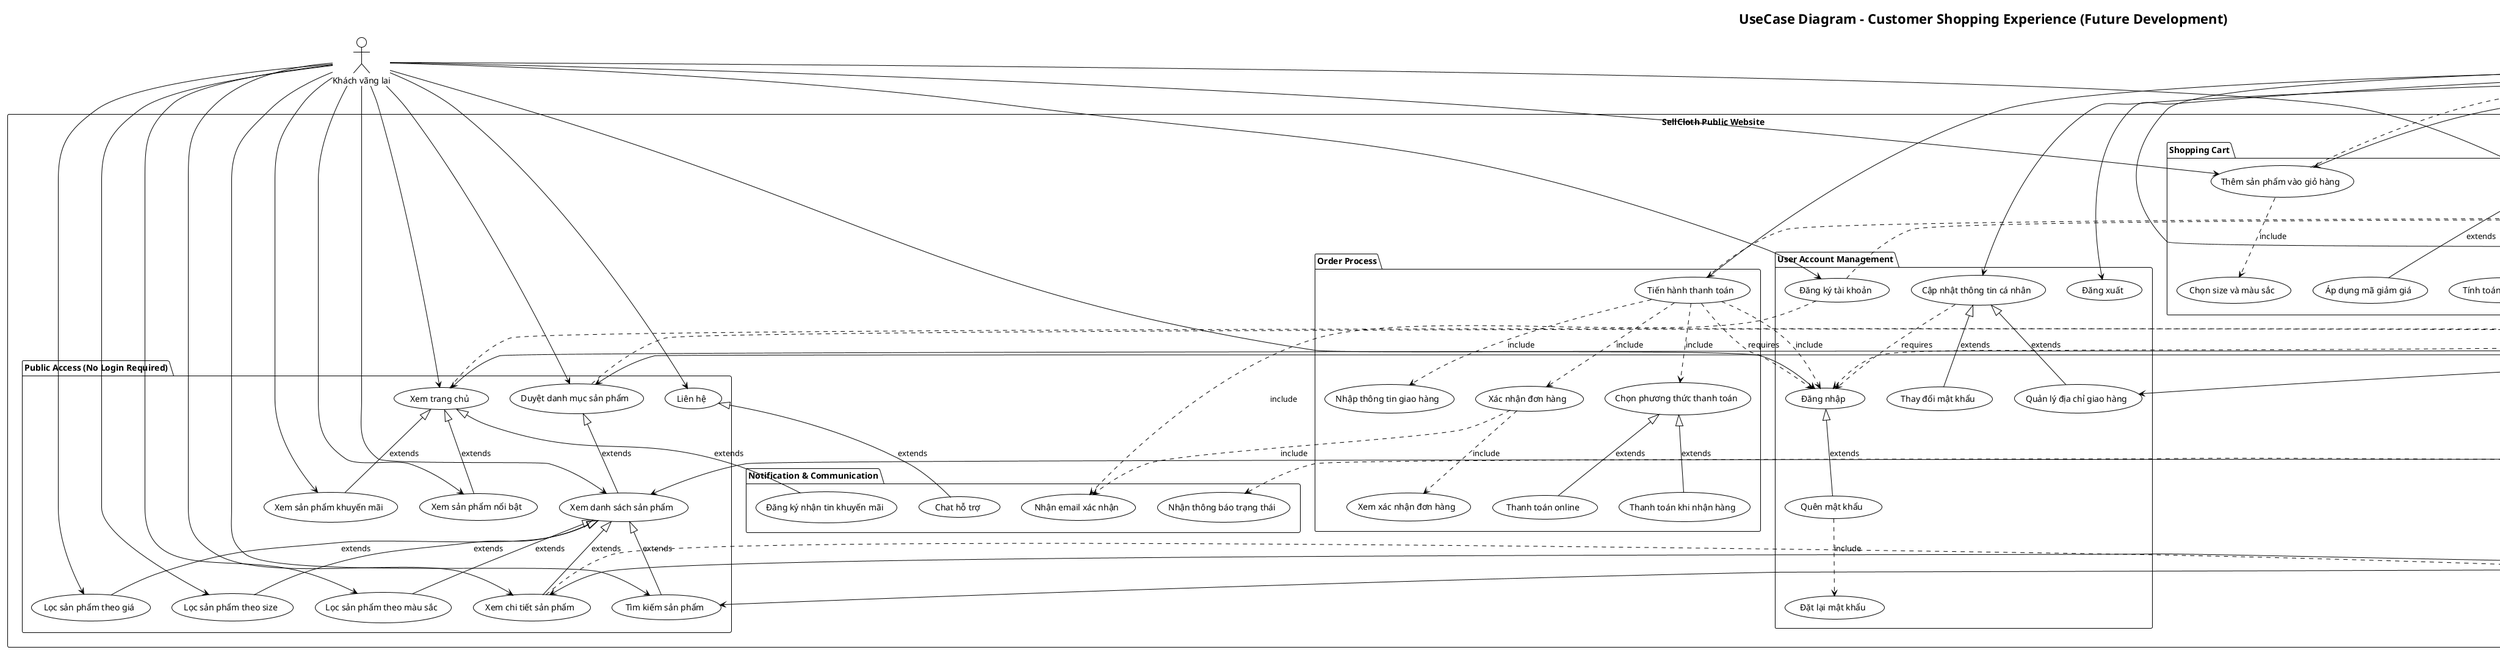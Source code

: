 @startuml SellCloth-Customer-UseCase
!theme plain
title UseCase Diagram - Customer Shopping Experience (Future Development)

' Actors
actor "Khách vãng lai" as Visitor
actor "Khách hàng đã đăng ký" as Customer

' System boundary
rectangle "SellCloth Public Website" {
  
  package "Public Access (No Login Required)" {
    usecase "Xem trang chủ" as UC_ViewHomepage
    usecase "Duyệt danh mục sản phẩm" as UC_BrowseCategories
    usecase "Xem danh sách sản phẩm" as UC_ViewProductList
    usecase "Xem chi tiết sản phẩm" as UC_ViewProductDetails
    usecase "Tìm kiếm sản phẩm" as UC_SearchProducts
    usecase "Lọc sản phẩm theo giá" as UC_FilterByPrice
    usecase "Lọc sản phẩm theo size" as UC_FilterBySize
    usecase "Lọc sản phẩm theo màu sắc" as UC_FilterByColor
    usecase "Xem sản phẩm nổi bật" as UC_ViewFeaturedProducts
    usecase "Xem sản phẩm khuyến mãi" as UC_ViewSaleProducts
    usecase "Liên hệ" as UC_Contact
  }
  
  package "Shopping Cart" {
    usecase "Thêm sản phẩm vào giỏ hàng" as UC_AddToCart
    usecase "Xem giỏ hàng" as UC_ViewCart
    usecase "Cập nhật số lượng trong giỏ" as UC_UpdateCartQuantity
    usecase "Xóa sản phẩm khỏi giỏ" as UC_RemoveFromCart
    usecase "Áp dụng mã giảm giá" as UC_ApplyCoupon
    usecase "Tính toán tổng tiền" as UC_CalculateTotal
    usecase "Chọn size và màu sắc" as UC_SelectVariants
  }
  
  package "User Account Management" {
    usecase "Đăng ký tài khoản" as UC_Register
    usecase "Đăng nhập" as UC_Login
    usecase "Đăng xuất" as UC_Logout
    usecase "Quên mật khẩu" as UC_ForgotPassword
    usecase "Đặt lại mật khẩu" as UC_ResetPassword
    usecase "Cập nhật thông tin cá nhân" as UC_UpdateProfile
    usecase "Thay đổi mật khẩu" as UC_ChangePassword
    usecase "Quản lý địa chỉ giao hàng" as UC_ManageAddresses
  }
  
  package "Order Process" {
    usecase "Tiến hành thanh toán" as UC_Checkout
    usecase "Nhập thông tin giao hàng" as UC_EnterShippingInfo
    usecase "Chọn phương thức thanh toán" as UC_SelectPaymentMethod
    usecase "Xác nhận đơn hàng" as UC_ConfirmOrder
    usecase "Thanh toán online" as UC_OnlinePayment
    usecase "Thanh toán khi nhận hàng" as UC_CODPayment
    usecase "Xem xác nhận đơn hàng" as UC_ViewOrderConfirmation
  }
  
  package "Order Management" {
    usecase "Xem lịch sử đơn hàng" as UC_ViewOrderHistory
    usecase "Xem chi tiết đơn hàng" as UC_ViewOrderDetails
    usecase "Theo dõi trạng thái đơn hàng" as UC_TrackOrder
    usecase "Hủy đơn hàng" as UC_CancelOrder
    usecase "Đánh giá sản phẩm" as UC_ReviewProduct
    usecase "Yêu cầu đổi trả" as UC_RequestReturn
  }
  
  package "Notification & Communication" {
    usecase "Nhận email xác nhận" as UC_ReceiveConfirmationEmail
    usecase "Nhận thông báo trạng thái" as UC_ReceiveStatusNotification
    usecase "Đăng ký nhận tin khuyến mãi" as UC_SubscribeNewsletter
    usecase "Chat hỗ trợ" as UC_LiveChat
  }
}

' Visitor relationships
Visitor --> UC_ViewHomepage
Visitor --> UC_BrowseCategories
Visitor --> UC_ViewProductList
Visitor --> UC_ViewProductDetails
Visitor --> UC_SearchProducts
Visitor --> UC_FilterByPrice
Visitor --> UC_FilterBySize
Visitor --> UC_FilterByColor
Visitor --> UC_ViewFeaturedProducts
Visitor --> UC_ViewSaleProducts
Visitor --> UC_Contact
Visitor --> UC_AddToCart
Visitor --> UC_ViewCart
Visitor --> UC_Register
Visitor --> UC_Login

' Customer relationships (all visitor capabilities plus more)
Customer --> UC_ViewHomepage
Customer --> UC_BrowseCategories
Customer --> UC_ViewProductList
Customer --> UC_ViewProductDetails
Customer --> UC_SearchProducts
Customer --> UC_AddToCart
Customer --> UC_ViewCart
Customer --> UC_Checkout
Customer --> UC_ViewOrderHistory
Customer --> UC_ViewOrderDetails
Customer --> UC_TrackOrder
Customer --> UC_UpdateProfile
Customer --> UC_ManageAddresses
Customer --> UC_Logout

' Product browsing extends
UC_BrowseCategories <|-- UC_ViewProductList : extends
UC_ViewProductList <|-- UC_ViewProductDetails : extends
UC_ViewHomepage <|-- UC_ViewFeaturedProducts : extends
UC_ViewHomepage <|-- UC_ViewSaleProducts : extends

' Search and filter extends
UC_ViewProductList <|-- UC_SearchProducts : extends
UC_ViewProductList <|-- UC_FilterByPrice : extends
UC_ViewProductList <|-- UC_FilterBySize : extends
UC_ViewProductList <|-- UC_FilterByColor : extends

' Shopping cart extends
UC_AddToCart ..> UC_SelectVariants : include
UC_ViewCart <|-- UC_UpdateCartQuantity : extends
UC_ViewCart <|-- UC_RemoveFromCart : extends
UC_ViewCart <|-- UC_ApplyCoupon : extends
UC_ViewCart ..> UC_CalculateTotal : include

' User account extends
UC_Register ..> UC_ReceiveConfirmationEmail : include
UC_Login <|-- UC_ForgotPassword : extends
UC_ForgotPassword ..> UC_ResetPassword : include
UC_UpdateProfile <|-- UC_ChangePassword : extends
UC_UpdateProfile <|-- UC_ManageAddresses : extends

' Checkout process
UC_Checkout ..> UC_Login : include
UC_Checkout ..> UC_EnterShippingInfo : include
UC_Checkout ..> UC_SelectPaymentMethod : include
UC_Checkout ..> UC_ConfirmOrder : include

UC_SelectPaymentMethod <|-- UC_OnlinePayment : extends
UC_SelectPaymentMethod <|-- UC_CODPayment : extends

UC_ConfirmOrder ..> UC_ViewOrderConfirmation : include
UC_ConfirmOrder ..> UC_ReceiveConfirmationEmail : include

' Order management extends
UC_ViewOrderHistory <|-- UC_ViewOrderDetails : extends
UC_ViewOrderDetails <|-- UC_TrackOrder : extends
UC_ViewOrderDetails <|-- UC_CancelOrder : extends
UC_ViewOrderDetails <|-- UC_ReviewProduct : extends
UC_ViewOrderDetails <|-- UC_RequestReturn : extends

' Notifications
UC_TrackOrder ..> UC_ReceiveStatusNotification : include
UC_ViewHomepage <|-- UC_SubscribeNewsletter : extends
UC_Contact <|-- UC_LiveChat : extends

' Prerequisites
UC_ViewOrderHistory ..> UC_Login : requires
UC_Checkout ..> UC_Login : requires
UC_UpdateProfile ..> UC_Login : requires

' Development status notes
note right of UC_ViewHomepage
  Status: 🚧 NEXT PRIORITY
  - Landing page design
  - Featured products showcase
  - Category navigation
  - Responsive design
end note

note right of UC_BrowseCategories
  Status: 🚧 TO BE DEVELOPED
  - Category listing
  - Product grid/list view
  - Pagination
  - Breadcrumb navigation
end note

note right of UC_ViewProductDetails
  Status: 🚧 TO BE DEVELOPED
  - Product information display
  - Image gallery
  - Size/color selection
  - Add to cart functionality
  - Related products
end note

note right of UC_AddToCart
  Status: 🚧 TO BE DEVELOPED
  - Session-based cart
  - Variant selection
  - Quantity management
  - Local storage backup
end note

note right of UC_Checkout
  Status: 🚧 FUTURE FEATURE
  - Multi-step checkout
  - Guest checkout option
  - Payment integration
  - Order confirmation
end note

note right of UC_Register
  Status: 🚧 FUTURE FEATURE
  - User registration system
  - Email verification
  - Profile management
  - Address book
end note

@enduml
